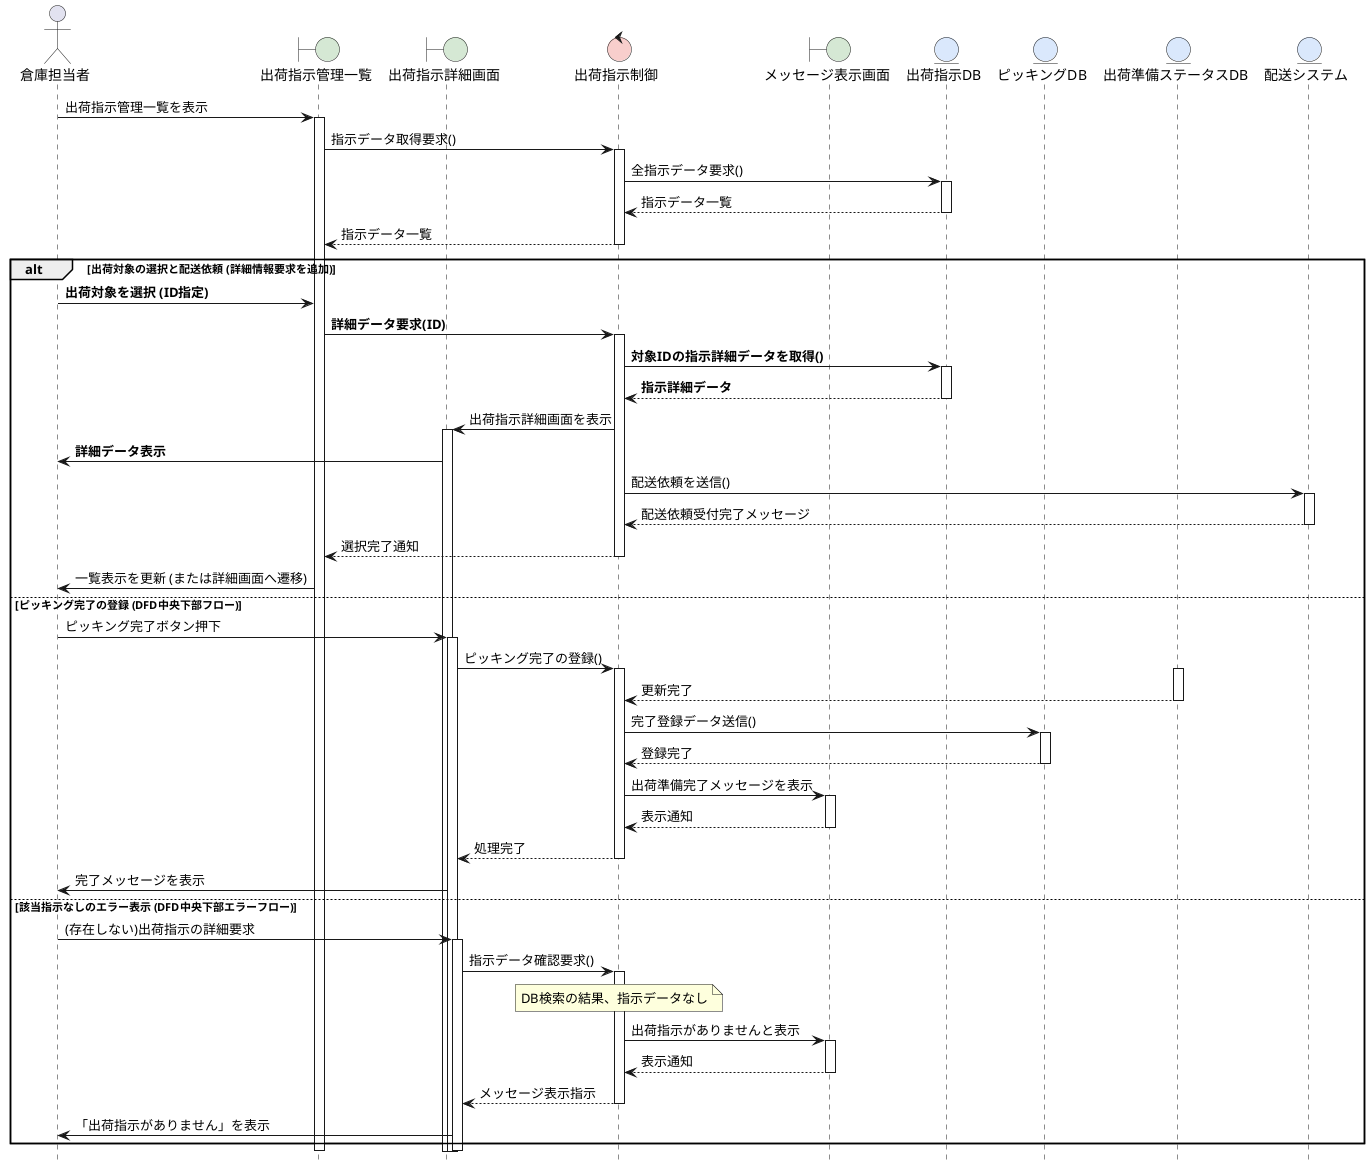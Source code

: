 @startuml 倉庫・出荷管理システム_統合シーケンス図_V2_メソッド修正
hide footbox
' スタイル設定
skinparam boundaryBackgroundColor #D5E8D4
skinparam controlBackgroundColor #F8CECC
skinparam entityBackgroundColor #DAE8FC

' オブジェクト定義 (DFDより)
actor 倉庫担当者 as Staff
boundary 出荷指示管理一覧 as ListScreen
boundary 出荷指示詳細画面 as DetailScreen
control 出荷指示制御 as Control
boundary メッセージ表示画面 as MessageScreen
entity 出荷指示DB as SiDB
entity ピッキングDB as PickingDB
entity 出荷準備ステータスDB as StatusDB
entity 配送システム as DeliverySystem

' 1. 倉庫担当者が一覧画面を操作し、データ取得
Staff -> ListScreen: 出荷指示管理一覧を表示
activate ListScreen
ListScreen -> Control: 指示データ取得要求()
activate Control
Control -> SiDB: 全指示データ要求()
activate SiDB
SiDB --> Control: 指示データ一覧
deactivate SiDB
Control --> ListScreen: 指示データ一覧
deactivate Control

' 2. 倉庫担当者の操作分岐
alt 出荷対象の選択と配送依頼 (詳細情報要求を追加)
    Staff -> ListScreen: **出荷対象を選択 (ID指定)**
    ListScreen -> Control: **詳細データ要求(ID)**
    activate Control

'【追加・修正箇所】詳細データの取得
    Control -> SiDB: **対象IDの指示詳細データを取得()**
    activate SiDB
    SiDB --> Control: **指示詳細データ**
    deactivate SiDB

' DFDのメッセージ「出荷対象の選択要求」に相当する処理
    Control -> DetailScreen: 出荷指示詳細画面を表示
    activate DetailScreen
    DetailScreen -> Staff: **詳細データ表示**
    
  ' DFDのメッセージ「配送依頼を送信」に相当する処理
    Control -> DeliverySystem: 配送依頼を送信()
    activate DeliverySystem
    DeliverySystem --> Control: 配送依頼受付完了メッセージ
    deactivate DeliverySystem
      Control --> ListScreen: 選択完了通知
    deactivate Control
    ListScreen -> Staff: 一覧表示を更新 (または詳細画面へ遷移)
    
else ピッキング完了の登録 (DFD中央下部フロー)
    Staff -> DetailScreen: ピッキング完了ボタン押下
    activate DetailScreen
    DetailScreen -> Control: ピッキング完了の登録()
    activate Control
    
'データベースの更      Control -> StatusDB: 出荷準備ステータスを完了に更新()
    activate StatusDB
    StatusDB --> Control: 更新完了
    deactivate StatusDB
    
    Control -> PickingDB: 完了登録データ送信()
    activate PickingDB
    PickingDB --> Control: 登録完了
    deactivate PickingDB
    
'完了メッセージの表示
    Control -> MessageScreen: 出荷準備完了メッセージを表示
    activate MessageScreen
    MessageScreen --> Control: 表示通知
    deactivate MessageScreen
    
    Control --> DetailScreen: 処理完了
    deactivate Control
    DetailScreen -> Staff: 完了メッセージを表示
    
else 該当指示なしのエラー表示 (DFD中央下部エラーフロー)
    Staff -> DetailScreen: (存在しない)出荷指示の詳細要求
    activate DetailScreen
    DetailScreen -> Control: 指示データ確認要求()
    activate Control
    
    Note over Control: DB検索の結果、指示データなし
    Control -> MessageScreen: 出荷指示がありませんと表示
    activate MessageScreen
    MessageScreen --> Control: 表示通知
    deactivate MessageScreen
    
    Control --> DetailScreen: メッセージ表示指示
    deactivate Control
    DetailScreen -> Staff: 「出荷指示がありません」を表示
end

deactivate DetailScreen
deactivate ListScreen

@end   